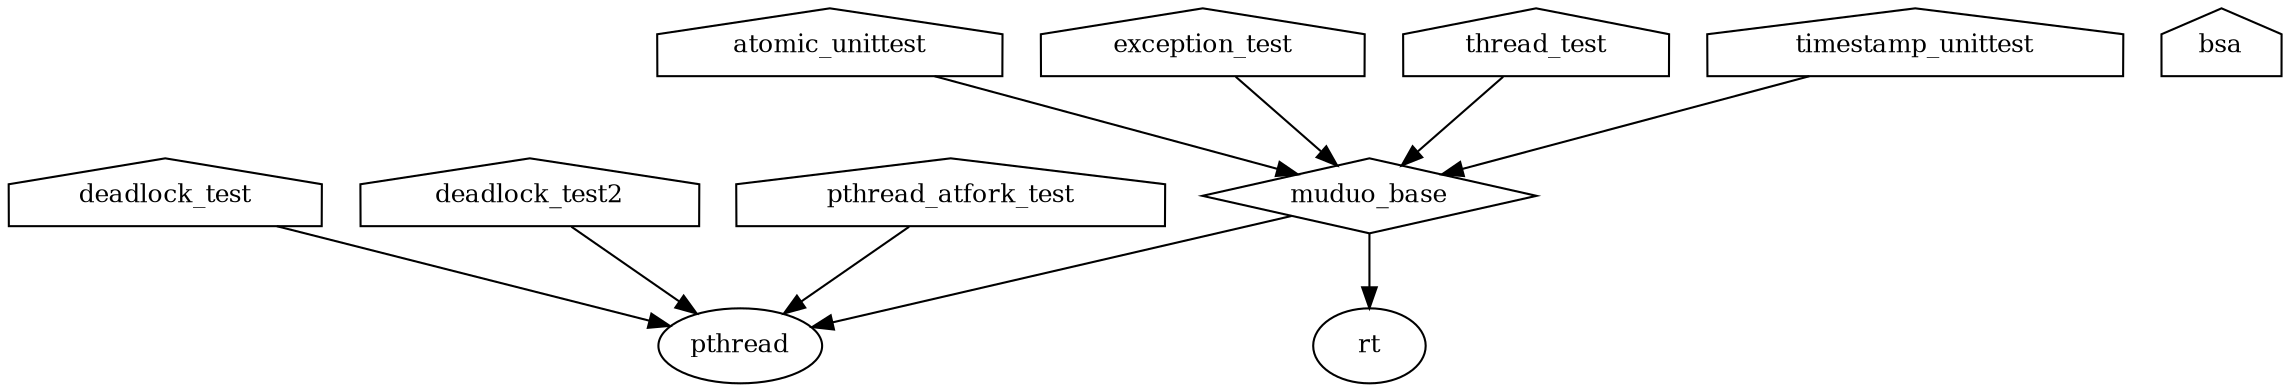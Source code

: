 digraph GG {
node [
  fontsize = "12"
];
    "node1" [ label="atomic_unittest" shape="house"];
    "node0" [ label="muduo_base" shape="diamond"];
    "node1" -> "node0" // atomic_unittest -> muduo_base
    "node9" [ label="pthread" shape="ellipse"];
    "node0" -> "node9" // muduo_base -> pthread
    "node10" [ label="rt" shape="ellipse"];
    "node0" -> "node10" // muduo_base -> rt
    "node5" [ label="bsa" shape="house"];
    "node6" [ label="deadlock_test" shape="house"];
    "node6" -> "node9" // deadlock_test -> pthread
    "node7" [ label="deadlock_test2" shape="house"];
    "node7" -> "node9" // deadlock_test2 -> pthread
    "node2" [ label="exception_test" shape="house"];
    "node2" -> "node0" // exception_test -> muduo_base
    "node8" [ label="pthread_atfork_test" shape="house"];
    "node8" -> "node9" // pthread_atfork_test -> pthread
    "node3" [ label="thread_test" shape="house"];
    "node3" -> "node0" // thread_test -> muduo_base
    "node4" [ label="timestamp_unittest" shape="house"];
    "node4" -> "node0" // timestamp_unittest -> muduo_base
}
